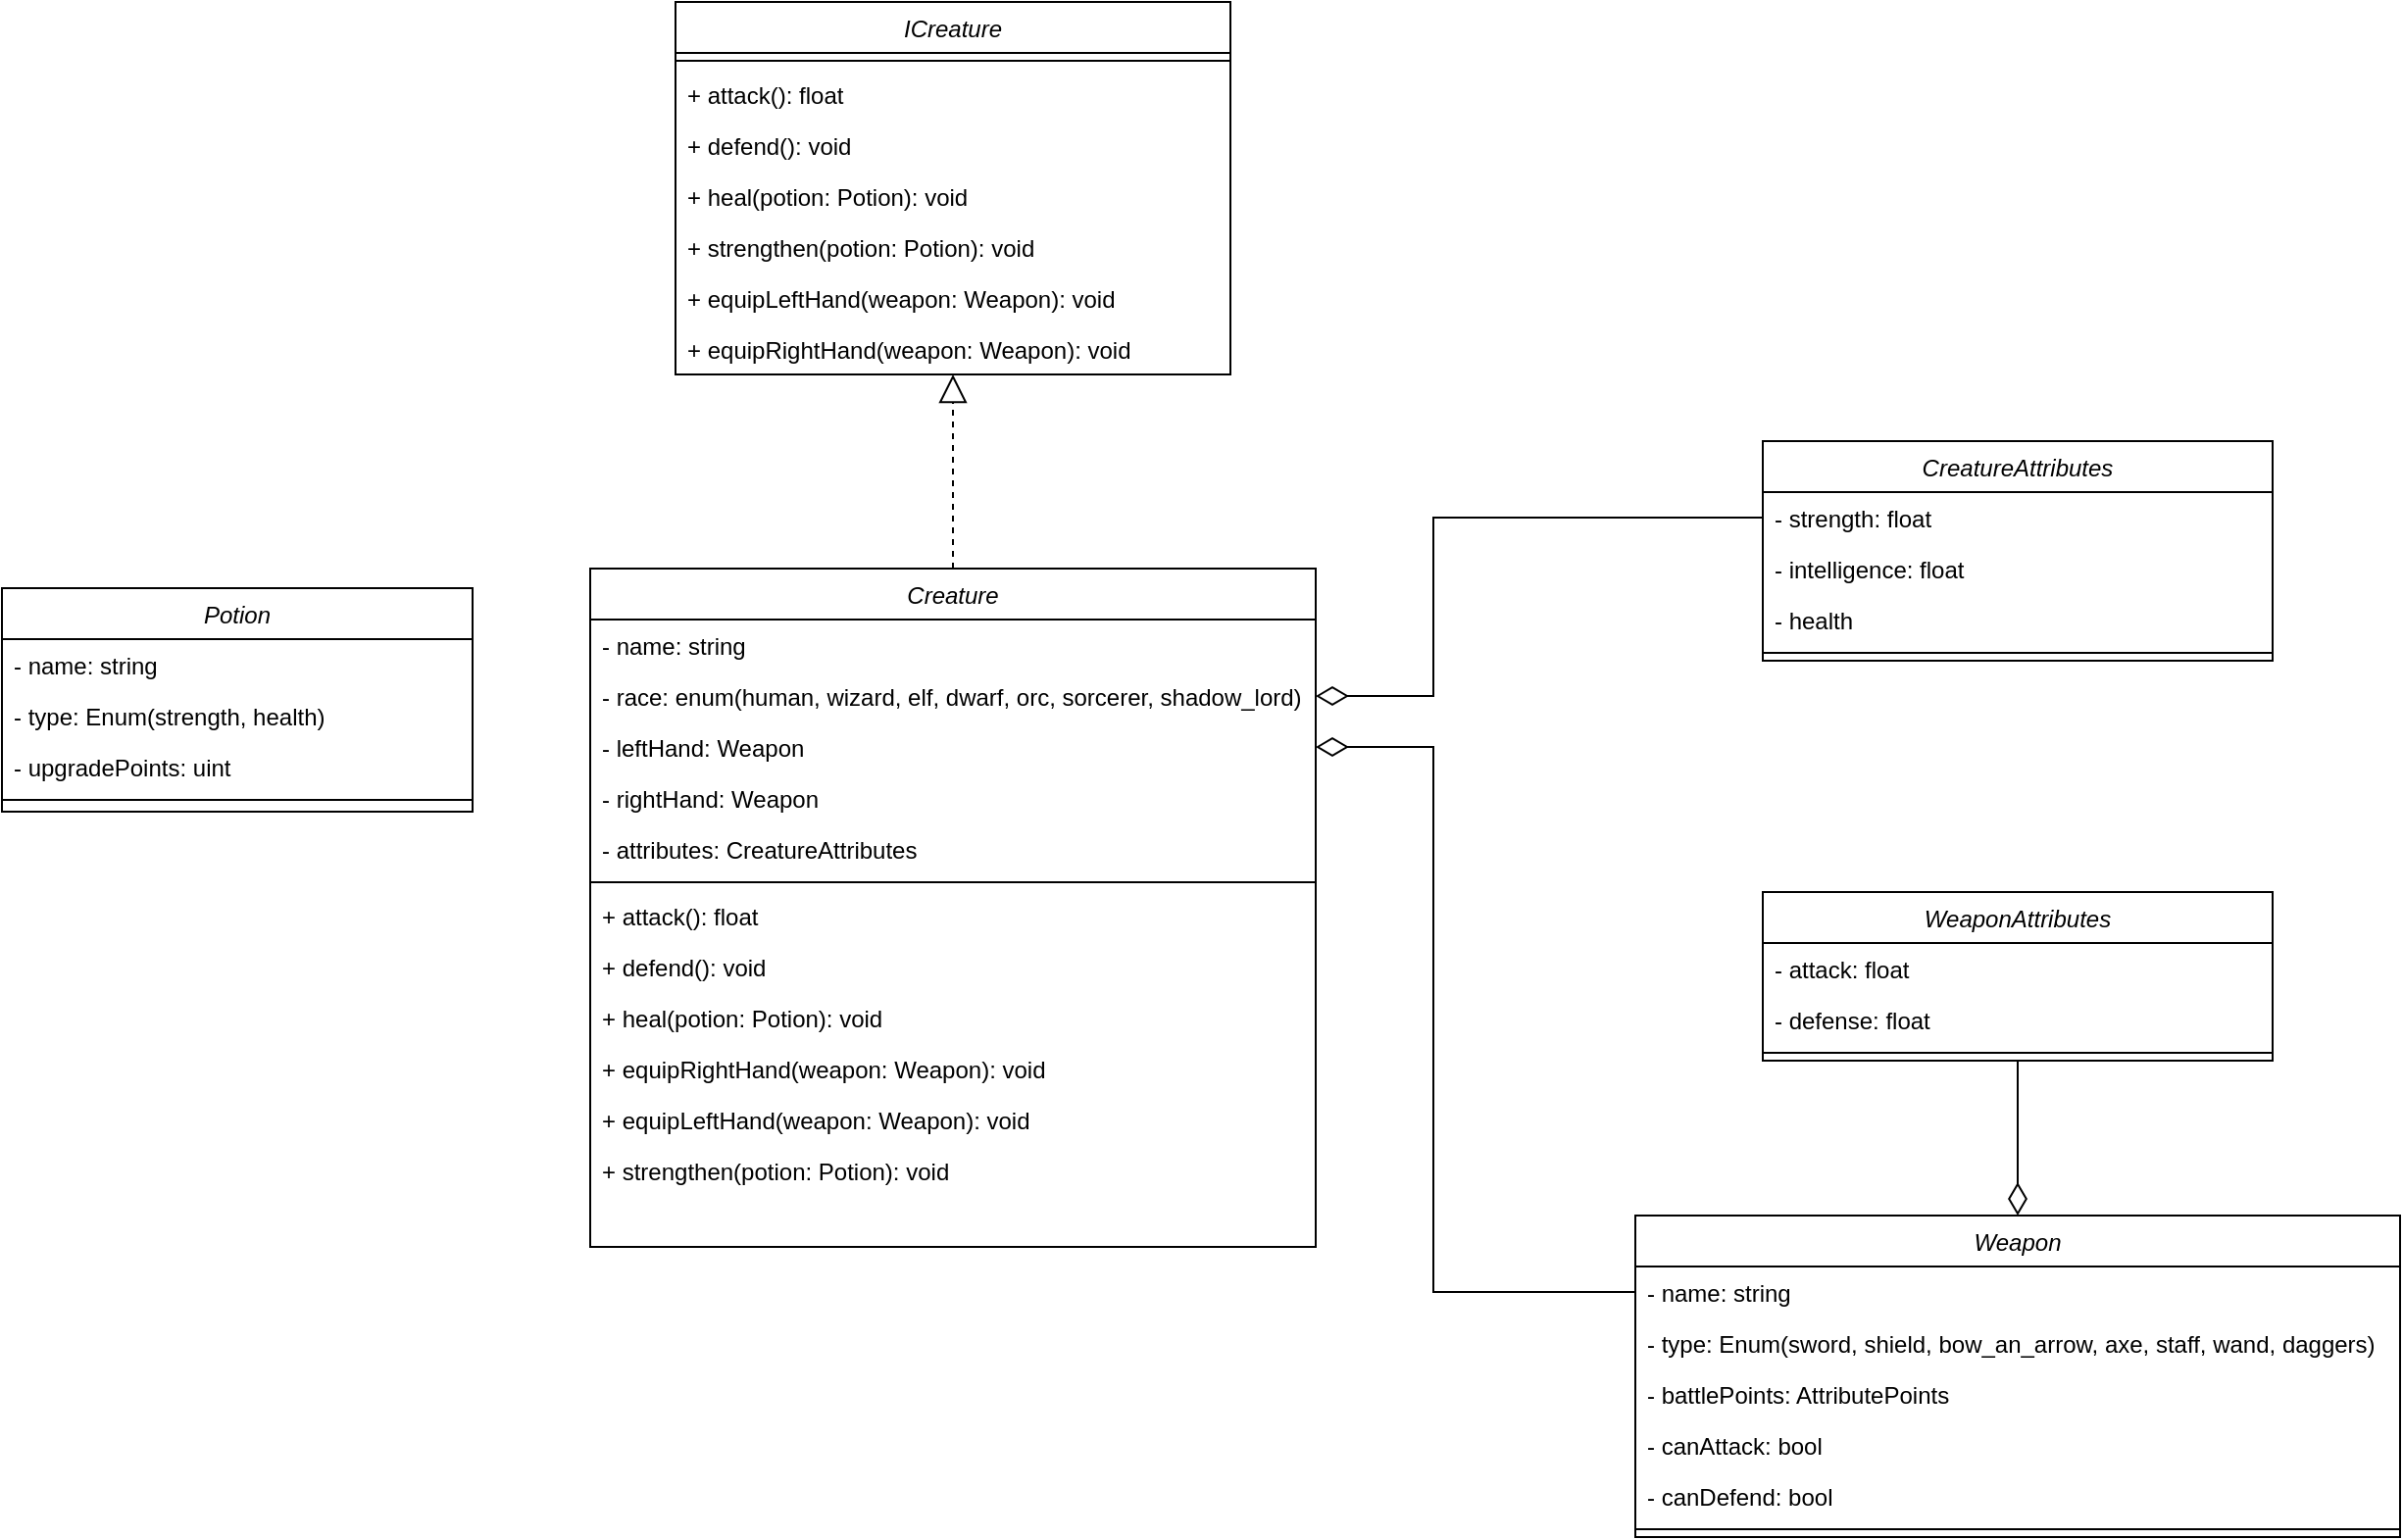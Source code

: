 <mxfile version="25.0.3" pages="2">
  <diagram id="C5RBs43oDa-KdzZeNtuy" name="classes">
    <mxGraphModel dx="2501" dy="786" grid="1" gridSize="10" guides="1" tooltips="1" connect="1" arrows="1" fold="1" page="1" pageScale="1" pageWidth="827" pageHeight="1169" math="0" shadow="0">
      <root>
        <mxCell id="WIyWlLk6GJQsqaUBKTNV-0" />
        <mxCell id="WIyWlLk6GJQsqaUBKTNV-1" parent="WIyWlLk6GJQsqaUBKTNV-0" />
        <mxCell id="I2KKyN37G9BiOCSmMRTa-3" value="WeaponAttributes" style="swimlane;fontStyle=2;align=center;verticalAlign=top;childLayout=stackLayout;horizontal=1;startSize=26;horizontalStack=0;resizeParent=1;resizeLast=0;collapsible=1;marginBottom=0;rounded=0;shadow=0;strokeWidth=1;" parent="WIyWlLk6GJQsqaUBKTNV-1" vertex="1">
          <mxGeometry x="638" y="585" width="260" height="86" as="geometry">
            <mxRectangle x="230" y="140" width="160" height="26" as="alternateBounds" />
          </mxGeometry>
        </mxCell>
        <mxCell id="I2KKyN37G9BiOCSmMRTa-4" value="- attack: float" style="text;align=left;verticalAlign=top;spacingLeft=4;spacingRight=4;overflow=hidden;rotatable=0;points=[[0,0.5],[1,0.5]];portConstraint=eastwest;" parent="I2KKyN37G9BiOCSmMRTa-3" vertex="1">
          <mxGeometry y="26" width="260" height="26" as="geometry" />
        </mxCell>
        <mxCell id="UB8a0gkiuFg20c-LAe8c-0" value="- defense: float" style="text;align=left;verticalAlign=top;spacingLeft=4;spacingRight=4;overflow=hidden;rotatable=0;points=[[0,0.5],[1,0.5]];portConstraint=eastwest;" parent="I2KKyN37G9BiOCSmMRTa-3" vertex="1">
          <mxGeometry y="52" width="260" height="26" as="geometry" />
        </mxCell>
        <mxCell id="I2KKyN37G9BiOCSmMRTa-7" value="" style="line;html=1;strokeWidth=1;align=left;verticalAlign=middle;spacingTop=-1;spacingLeft=3;spacingRight=3;rotatable=0;labelPosition=right;points=[];portConstraint=eastwest;" parent="I2KKyN37G9BiOCSmMRTa-3" vertex="1">
          <mxGeometry y="78" width="260" height="8" as="geometry" />
        </mxCell>
        <mxCell id="jy_-zOquf5zKrBxtzt_n-10" value="Weapon" style="swimlane;fontStyle=2;align=center;verticalAlign=top;childLayout=stackLayout;horizontal=1;startSize=26;horizontalStack=0;resizeParent=1;resizeLast=0;collapsible=1;marginBottom=0;rounded=0;shadow=0;strokeWidth=1;" parent="WIyWlLk6GJQsqaUBKTNV-1" vertex="1">
          <mxGeometry x="573" y="750" width="390" height="164" as="geometry">
            <mxRectangle x="230" y="140" width="160" height="26" as="alternateBounds" />
          </mxGeometry>
        </mxCell>
        <mxCell id="jy_-zOquf5zKrBxtzt_n-11" value="- name: string" style="text;align=left;verticalAlign=top;spacingLeft=4;spacingRight=4;overflow=hidden;rotatable=0;points=[[0,0.5],[1,0.5]];portConstraint=eastwest;" parent="jy_-zOquf5zKrBxtzt_n-10" vertex="1">
          <mxGeometry y="26" width="390" height="26" as="geometry" />
        </mxCell>
        <mxCell id="AEtxL828ua_cWaH09dIY-5" value="- type: Enum(sword, shield, bow_an_arrow, axe, staff, wand, daggers)" style="text;align=left;verticalAlign=top;spacingLeft=4;spacingRight=4;overflow=hidden;rotatable=0;points=[[0,0.5],[1,0.5]];portConstraint=eastwest;" parent="jy_-zOquf5zKrBxtzt_n-10" vertex="1">
          <mxGeometry y="52" width="390" height="26" as="geometry" />
        </mxCell>
        <mxCell id="jy_-zOquf5zKrBxtzt_n-16" value="- battlePoints: AttributePoints" style="text;align=left;verticalAlign=top;spacingLeft=4;spacingRight=4;overflow=hidden;rotatable=0;points=[[0,0.5],[1,0.5]];portConstraint=eastwest;" parent="jy_-zOquf5zKrBxtzt_n-10" vertex="1">
          <mxGeometry y="78" width="390" height="26" as="geometry" />
        </mxCell>
        <mxCell id="AEtxL828ua_cWaH09dIY-2" value="- canAttack: bool" style="text;align=left;verticalAlign=top;spacingLeft=4;spacingRight=4;overflow=hidden;rotatable=0;points=[[0,0.5],[1,0.5]];portConstraint=eastwest;" parent="jy_-zOquf5zKrBxtzt_n-10" vertex="1">
          <mxGeometry y="104" width="390" height="26" as="geometry" />
        </mxCell>
        <mxCell id="AEtxL828ua_cWaH09dIY-3" value="- canDefend: bool" style="text;align=left;verticalAlign=top;spacingLeft=4;spacingRight=4;overflow=hidden;rotatable=0;points=[[0,0.5],[1,0.5]];portConstraint=eastwest;" parent="jy_-zOquf5zKrBxtzt_n-10" vertex="1">
          <mxGeometry y="130" width="390" height="26" as="geometry" />
        </mxCell>
        <mxCell id="jy_-zOquf5zKrBxtzt_n-12" value="" style="line;html=1;strokeWidth=1;align=left;verticalAlign=middle;spacingTop=-1;spacingLeft=3;spacingRight=3;rotatable=0;labelPosition=right;points=[];portConstraint=eastwest;" parent="jy_-zOquf5zKrBxtzt_n-10" vertex="1">
          <mxGeometry y="156" width="390" height="8" as="geometry" />
        </mxCell>
        <mxCell id="jy_-zOquf5zKrBxtzt_n-23" value="" style="endArrow=none;html=1;endSize=12;startArrow=diamondThin;startSize=14;startFill=0;edgeStyle=orthogonalEdgeStyle;rounded=0;entryX=0.5;entryY=1;entryDx=0;entryDy=0;exitX=0.5;exitY=0;exitDx=0;exitDy=0;endFill=0;" parent="WIyWlLk6GJQsqaUBKTNV-1" source="jy_-zOquf5zKrBxtzt_n-10" target="I2KKyN37G9BiOCSmMRTa-3" edge="1">
          <mxGeometry relative="1" as="geometry">
            <mxPoint x="103" y="270" as="sourcePoint" />
            <mxPoint x="498.12" y="380.012" as="targetPoint" />
          </mxGeometry>
        </mxCell>
        <mxCell id="tMR2NKMMJNPlFR7l85Fn-3" value="Potion" style="swimlane;fontStyle=2;align=center;verticalAlign=top;childLayout=stackLayout;horizontal=1;startSize=26;horizontalStack=0;resizeParent=1;resizeLast=0;collapsible=1;marginBottom=0;rounded=0;shadow=0;strokeWidth=1;" parent="WIyWlLk6GJQsqaUBKTNV-1" vertex="1">
          <mxGeometry x="-260" y="430" width="240" height="114" as="geometry">
            <mxRectangle x="230" y="140" width="160" height="26" as="alternateBounds" />
          </mxGeometry>
        </mxCell>
        <mxCell id="tMR2NKMMJNPlFR7l85Fn-4" value="- name: string" style="text;align=left;verticalAlign=top;spacingLeft=4;spacingRight=4;overflow=hidden;rotatable=0;points=[[0,0.5],[1,0.5]];portConstraint=eastwest;" parent="tMR2NKMMJNPlFR7l85Fn-3" vertex="1">
          <mxGeometry y="26" width="240" height="26" as="geometry" />
        </mxCell>
        <mxCell id="AEtxL828ua_cWaH09dIY-4" value="- type: Enum(strength, health)" style="text;align=left;verticalAlign=top;spacingLeft=4;spacingRight=4;overflow=hidden;rotatable=0;points=[[0,0.5],[1,0.5]];portConstraint=eastwest;" parent="tMR2NKMMJNPlFR7l85Fn-3" vertex="1">
          <mxGeometry y="52" width="240" height="26" as="geometry" />
        </mxCell>
        <mxCell id="tMR2NKMMJNPlFR7l85Fn-5" value="- upgradePoints: uint" style="text;align=left;verticalAlign=top;spacingLeft=4;spacingRight=4;overflow=hidden;rotatable=0;points=[[0,0.5],[1,0.5]];portConstraint=eastwest;" parent="tMR2NKMMJNPlFR7l85Fn-3" vertex="1">
          <mxGeometry y="78" width="240" height="26" as="geometry" />
        </mxCell>
        <mxCell id="tMR2NKMMJNPlFR7l85Fn-6" value="" style="line;html=1;strokeWidth=1;align=left;verticalAlign=middle;spacingTop=-1;spacingLeft=3;spacingRight=3;rotatable=0;labelPosition=right;points=[];portConstraint=eastwest;" parent="tMR2NKMMJNPlFR7l85Fn-3" vertex="1">
          <mxGeometry y="104" width="240" height="8" as="geometry" />
        </mxCell>
        <mxCell id="yonLSyjkyvOucox-4buZ-0" value="Creature" style="swimlane;fontStyle=2;align=center;verticalAlign=top;childLayout=stackLayout;horizontal=1;startSize=26;horizontalStack=0;resizeParent=1;resizeLast=0;collapsible=1;marginBottom=0;rounded=0;shadow=0;strokeWidth=1;" parent="WIyWlLk6GJQsqaUBKTNV-1" vertex="1">
          <mxGeometry x="40" y="420" width="370" height="346" as="geometry">
            <mxRectangle x="230" y="140" width="160" height="26" as="alternateBounds" />
          </mxGeometry>
        </mxCell>
        <mxCell id="yonLSyjkyvOucox-4buZ-1" value="- name: string" style="text;align=left;verticalAlign=top;spacingLeft=4;spacingRight=4;overflow=hidden;rotatable=0;points=[[0,0.5],[1,0.5]];portConstraint=eastwest;" parent="yonLSyjkyvOucox-4buZ-0" vertex="1">
          <mxGeometry y="26" width="370" height="26" as="geometry" />
        </mxCell>
        <mxCell id="yonLSyjkyvOucox-4buZ-7" value="- race: enum(human, wizard, elf, dwarf, orc, sorcerer, shadow_lord)" style="text;align=left;verticalAlign=top;spacingLeft=4;spacingRight=4;overflow=hidden;rotatable=0;points=[[0,0.5],[1,0.5]];portConstraint=eastwest;" parent="yonLSyjkyvOucox-4buZ-0" vertex="1">
          <mxGeometry y="52" width="370" height="26" as="geometry" />
        </mxCell>
        <mxCell id="yonLSyjkyvOucox-4buZ-9" value="- leftHand: Weapon" style="text;align=left;verticalAlign=top;spacingLeft=4;spacingRight=4;overflow=hidden;rotatable=0;points=[[0,0.5],[1,0.5]];portConstraint=eastwest;" parent="yonLSyjkyvOucox-4buZ-0" vertex="1">
          <mxGeometry y="78" width="370" height="26" as="geometry" />
        </mxCell>
        <mxCell id="yonLSyjkyvOucox-4buZ-10" value="- rightHand: Weapon" style="text;align=left;verticalAlign=top;spacingLeft=4;spacingRight=4;overflow=hidden;rotatable=0;points=[[0,0.5],[1,0.5]];portConstraint=eastwest;" parent="yonLSyjkyvOucox-4buZ-0" vertex="1">
          <mxGeometry y="104" width="370" height="26" as="geometry" />
        </mxCell>
        <mxCell id="yonLSyjkyvOucox-4buZ-12" value="- attributes: CreatureAttributes" style="text;align=left;verticalAlign=top;spacingLeft=4;spacingRight=4;overflow=hidden;rotatable=0;points=[[0,0.5],[1,0.5]];portConstraint=eastwest;" parent="yonLSyjkyvOucox-4buZ-0" vertex="1">
          <mxGeometry y="130" width="370" height="26" as="geometry" />
        </mxCell>
        <mxCell id="yonLSyjkyvOucox-4buZ-2" value="" style="line;html=1;strokeWidth=1;align=left;verticalAlign=middle;spacingTop=-1;spacingLeft=3;spacingRight=3;rotatable=0;labelPosition=right;points=[];portConstraint=eastwest;" parent="yonLSyjkyvOucox-4buZ-0" vertex="1">
          <mxGeometry y="156" width="370" height="8" as="geometry" />
        </mxCell>
        <mxCell id="yonLSyjkyvOucox-4buZ-6" value="+ attack(): float" style="text;align=left;verticalAlign=top;spacingLeft=4;spacingRight=4;overflow=hidden;rotatable=0;points=[[0,0.5],[1,0.5]];portConstraint=eastwest;" parent="yonLSyjkyvOucox-4buZ-0" vertex="1">
          <mxGeometry y="164" width="370" height="26" as="geometry" />
        </mxCell>
        <mxCell id="yonLSyjkyvOucox-4buZ-13" value="+ defend(): void" style="text;align=left;verticalAlign=top;spacingLeft=4;spacingRight=4;overflow=hidden;rotatable=0;points=[[0,0.5],[1,0.5]];portConstraint=eastwest;" parent="yonLSyjkyvOucox-4buZ-0" vertex="1">
          <mxGeometry y="190" width="370" height="26" as="geometry" />
        </mxCell>
        <mxCell id="JFHlmdWldQgBfBGKmPey-24" value="+ heal(potion: Potion): void" style="text;align=left;verticalAlign=top;spacingLeft=4;spacingRight=4;overflow=hidden;rotatable=0;points=[[0,0.5],[1,0.5]];portConstraint=eastwest;" parent="yonLSyjkyvOucox-4buZ-0" vertex="1">
          <mxGeometry y="216" width="370" height="26" as="geometry" />
        </mxCell>
        <mxCell id="JFHlmdWldQgBfBGKmPey-27" value="+ equipRightHand(weapon: Weapon): void" style="text;align=left;verticalAlign=top;spacingLeft=4;spacingRight=4;overflow=hidden;rotatable=0;points=[[0,0.5],[1,0.5]];portConstraint=eastwest;" parent="yonLSyjkyvOucox-4buZ-0" vertex="1">
          <mxGeometry y="242" width="370" height="26" as="geometry" />
        </mxCell>
        <mxCell id="JFHlmdWldQgBfBGKmPey-26" value="+ equipLeftHand(weapon: Weapon): void" style="text;align=left;verticalAlign=top;spacingLeft=4;spacingRight=4;overflow=hidden;rotatable=0;points=[[0,0.5],[1,0.5]];portConstraint=eastwest;" parent="yonLSyjkyvOucox-4buZ-0" vertex="1">
          <mxGeometry y="268" width="370" height="26" as="geometry" />
        </mxCell>
        <mxCell id="JFHlmdWldQgBfBGKmPey-25" value="+ strengthen(potion: Potion): void" style="text;align=left;verticalAlign=top;spacingLeft=4;spacingRight=4;overflow=hidden;rotatable=0;points=[[0,0.5],[1,0.5]];portConstraint=eastwest;" parent="yonLSyjkyvOucox-4buZ-0" vertex="1">
          <mxGeometry y="294" width="370" height="26" as="geometry" />
        </mxCell>
        <mxCell id="yonLSyjkyvOucox-4buZ-14" value="" style="endArrow=none;html=1;endSize=12;startArrow=diamondThin;startSize=14;startFill=0;edgeStyle=orthogonalEdgeStyle;rounded=0;entryX=0;entryY=0.5;entryDx=0;entryDy=0;exitX=1;exitY=0.5;exitDx=0;exitDy=0;endFill=0;" parent="WIyWlLk6GJQsqaUBKTNV-1" source="yonLSyjkyvOucox-4buZ-7" target="UB8a0gkiuFg20c-LAe8c-2" edge="1">
          <mxGeometry relative="1" as="geometry">
            <mxPoint x="530" y="291" as="sourcePoint" />
            <mxPoint x="605" y="368" as="targetPoint" />
            <Array as="points">
              <mxPoint x="470" y="485" />
              <mxPoint x="470" y="394" />
              <mxPoint x="620" y="394" />
            </Array>
          </mxGeometry>
        </mxCell>
        <mxCell id="yonLSyjkyvOucox-4buZ-18" value="" style="endArrow=none;html=1;endSize=12;startArrow=diamondThin;startSize=14;startFill=0;edgeStyle=orthogonalEdgeStyle;rounded=0;entryX=0;entryY=0.5;entryDx=0;entryDy=0;exitX=1;exitY=0.5;exitDx=0;exitDy=0;endFill=0;" parent="WIyWlLk6GJQsqaUBKTNV-1" source="yonLSyjkyvOucox-4buZ-9" target="jy_-zOquf5zKrBxtzt_n-11" edge="1">
          <mxGeometry relative="1" as="geometry">
            <mxPoint x="305" y="450" as="sourcePoint" />
            <mxPoint x="285" y="357" as="targetPoint" />
            <Array as="points">
              <mxPoint x="470" y="511" />
              <mxPoint x="470" y="789" />
            </Array>
          </mxGeometry>
        </mxCell>
        <mxCell id="JFHlmdWldQgBfBGKmPey-7" value="ICreature" style="swimlane;fontStyle=2;align=center;verticalAlign=top;childLayout=stackLayout;horizontal=1;startSize=26;horizontalStack=0;resizeParent=1;resizeLast=0;collapsible=1;marginBottom=0;rounded=0;shadow=0;strokeWidth=1;" parent="WIyWlLk6GJQsqaUBKTNV-1" vertex="1">
          <mxGeometry x="83.5" y="131" width="283" height="190" as="geometry">
            <mxRectangle x="230" y="140" width="160" height="26" as="alternateBounds" />
          </mxGeometry>
        </mxCell>
        <mxCell id="JFHlmdWldQgBfBGKmPey-13" value="" style="line;html=1;strokeWidth=1;align=left;verticalAlign=middle;spacingTop=-1;spacingLeft=3;spacingRight=3;rotatable=0;labelPosition=right;points=[];portConstraint=eastwest;" parent="JFHlmdWldQgBfBGKmPey-7" vertex="1">
          <mxGeometry y="26" width="283" height="8" as="geometry" />
        </mxCell>
        <mxCell id="JFHlmdWldQgBfBGKmPey-14" value="+ attack(): float" style="text;align=left;verticalAlign=top;spacingLeft=4;spacingRight=4;overflow=hidden;rotatable=0;points=[[0,0.5],[1,0.5]];portConstraint=eastwest;" parent="JFHlmdWldQgBfBGKmPey-7" vertex="1">
          <mxGeometry y="34" width="283" height="26" as="geometry" />
        </mxCell>
        <mxCell id="JFHlmdWldQgBfBGKmPey-15" value="+ defend(): void" style="text;align=left;verticalAlign=top;spacingLeft=4;spacingRight=4;overflow=hidden;rotatable=0;points=[[0,0.5],[1,0.5]];portConstraint=eastwest;" parent="JFHlmdWldQgBfBGKmPey-7" vertex="1">
          <mxGeometry y="60" width="283" height="26" as="geometry" />
        </mxCell>
        <mxCell id="JFHlmdWldQgBfBGKmPey-18" value="+ heal(potion: Potion): void" style="text;align=left;verticalAlign=top;spacingLeft=4;spacingRight=4;overflow=hidden;rotatable=0;points=[[0,0.5],[1,0.5]];portConstraint=eastwest;" parent="JFHlmdWldQgBfBGKmPey-7" vertex="1">
          <mxGeometry y="86" width="283" height="26" as="geometry" />
        </mxCell>
        <mxCell id="JFHlmdWldQgBfBGKmPey-22" value="+ strengthen(potion: Potion): void" style="text;align=left;verticalAlign=top;spacingLeft=4;spacingRight=4;overflow=hidden;rotatable=0;points=[[0,0.5],[1,0.5]];portConstraint=eastwest;" parent="JFHlmdWldQgBfBGKmPey-7" vertex="1">
          <mxGeometry y="112" width="283" height="26" as="geometry" />
        </mxCell>
        <mxCell id="JFHlmdWldQgBfBGKmPey-19" value="+ equipLeftHand(weapon: Weapon): void" style="text;align=left;verticalAlign=top;spacingLeft=4;spacingRight=4;overflow=hidden;rotatable=0;points=[[0,0.5],[1,0.5]];portConstraint=eastwest;" parent="JFHlmdWldQgBfBGKmPey-7" vertex="1">
          <mxGeometry y="138" width="283" height="26" as="geometry" />
        </mxCell>
        <mxCell id="JFHlmdWldQgBfBGKmPey-20" value="+ equipRightHand(weapon: Weapon): void" style="text;align=left;verticalAlign=top;spacingLeft=4;spacingRight=4;overflow=hidden;rotatable=0;points=[[0,0.5],[1,0.5]];portConstraint=eastwest;" parent="JFHlmdWldQgBfBGKmPey-7" vertex="1">
          <mxGeometry y="164" width="283" height="26" as="geometry" />
        </mxCell>
        <mxCell id="JFHlmdWldQgBfBGKmPey-17" value="" style="endArrow=block;dashed=1;endFill=0;endSize=12;html=1;rounded=0;entryX=0.5;entryY=1;entryDx=0;entryDy=0;exitX=0.5;exitY=0;exitDx=0;exitDy=0;" parent="WIyWlLk6GJQsqaUBKTNV-1" source="yonLSyjkyvOucox-4buZ-0" target="JFHlmdWldQgBfBGKmPey-7" edge="1">
          <mxGeometry width="160" relative="1" as="geometry">
            <mxPoint x="230" y="410" as="sourcePoint" />
            <mxPoint x="370" y="480" as="targetPoint" />
          </mxGeometry>
        </mxCell>
        <mxCell id="UB8a0gkiuFg20c-LAe8c-1" value="CreatureAttributes" style="swimlane;fontStyle=2;align=center;verticalAlign=top;childLayout=stackLayout;horizontal=1;startSize=26;horizontalStack=0;resizeParent=1;resizeLast=0;collapsible=1;marginBottom=0;rounded=0;shadow=0;strokeWidth=1;" parent="WIyWlLk6GJQsqaUBKTNV-1" vertex="1">
          <mxGeometry x="638" y="355" width="260" height="112" as="geometry">
            <mxRectangle x="230" y="140" width="160" height="26" as="alternateBounds" />
          </mxGeometry>
        </mxCell>
        <mxCell id="UB8a0gkiuFg20c-LAe8c-2" value="- strength: float" style="text;align=left;verticalAlign=top;spacingLeft=4;spacingRight=4;overflow=hidden;rotatable=0;points=[[0,0.5],[1,0.5]];portConstraint=eastwest;" parent="UB8a0gkiuFg20c-LAe8c-1" vertex="1">
          <mxGeometry y="26" width="260" height="26" as="geometry" />
        </mxCell>
        <mxCell id="UB8a0gkiuFg20c-LAe8c-3" value="- intelligence: float" style="text;align=left;verticalAlign=top;spacingLeft=4;spacingRight=4;overflow=hidden;rotatable=0;points=[[0,0.5],[1,0.5]];portConstraint=eastwest;" parent="UB8a0gkiuFg20c-LAe8c-1" vertex="1">
          <mxGeometry y="52" width="260" height="26" as="geometry" />
        </mxCell>
        <mxCell id="UB8a0gkiuFg20c-LAe8c-5" value="- health" style="text;align=left;verticalAlign=top;spacingLeft=4;spacingRight=4;overflow=hidden;rotatable=0;points=[[0,0.5],[1,0.5]];portConstraint=eastwest;" parent="UB8a0gkiuFg20c-LAe8c-1" vertex="1">
          <mxGeometry y="78" width="260" height="26" as="geometry" />
        </mxCell>
        <mxCell id="UB8a0gkiuFg20c-LAe8c-4" value="" style="line;html=1;strokeWidth=1;align=left;verticalAlign=middle;spacingTop=-1;spacingLeft=3;spacingRight=3;rotatable=0;labelPosition=right;points=[];portConstraint=eastwest;" parent="UB8a0gkiuFg20c-LAe8c-1" vertex="1">
          <mxGeometry y="104" width="260" height="8" as="geometry" />
        </mxCell>
      </root>
    </mxGraphModel>
  </diagram>
  <diagram id="Cg7r3yTie_hn_pLTf7YW" name="arch">
    <mxGraphModel dx="1674" dy="786" grid="1" gridSize="10" guides="1" tooltips="1" connect="1" arrows="1" fold="1" page="1" pageScale="1" pageWidth="850" pageHeight="1100" math="0" shadow="0">
      <root>
        <mxCell id="0" />
        <mxCell id="1" parent="0" />
        <mxCell id="TUqoKABbYJPdoacJ108x-6" value="" style="rounded=0;whiteSpace=wrap;html=1;" vertex="1" parent="1">
          <mxGeometry x="20" y="260" width="730" height="120" as="geometry" />
        </mxCell>
        <mxCell id="TUqoKABbYJPdoacJ108x-4" value="" style="rounded=0;whiteSpace=wrap;html=1;" vertex="1" parent="1">
          <mxGeometry x="140" y="90" width="500" height="120" as="geometry" />
        </mxCell>
        <mxCell id="TUqoKABbYJPdoacJ108x-1" value="Domain" style="rounded=1;whiteSpace=wrap;html=1;" vertex="1" parent="1">
          <mxGeometry x="330" y="120" width="120" height="60" as="geometry" />
        </mxCell>
        <mxCell id="TUqoKABbYJPdoacJ108x-3" style="edgeStyle=orthogonalEdgeStyle;rounded=0;orthogonalLoop=1;jettySize=auto;html=1;" edge="1" parent="1" source="TUqoKABbYJPdoacJ108x-2" target="TUqoKABbYJPdoacJ108x-1">
          <mxGeometry relative="1" as="geometry" />
        </mxCell>
        <mxCell id="TUqoKABbYJPdoacJ108x-2" value="Initialization" style="rounded=1;whiteSpace=wrap;html=1;" vertex="1" parent="1">
          <mxGeometry x="110" y="290" width="120" height="60" as="geometry" />
        </mxCell>
        <mxCell id="TUqoKABbYJPdoacJ108x-5" value="entities" style="text;html=1;align=center;verticalAlign=middle;whiteSpace=wrap;rounded=0;" vertex="1" parent="1">
          <mxGeometry x="140" y="90" width="60" height="30" as="geometry" />
        </mxCell>
        <mxCell id="TUqoKABbYJPdoacJ108x-7" value="use cases" style="text;html=1;align=center;verticalAlign=middle;whiteSpace=wrap;rounded=0;" vertex="1" parent="1">
          <mxGeometry x="20" y="260" width="60" height="30" as="geometry" />
        </mxCell>
      </root>
    </mxGraphModel>
  </diagram>
</mxfile>
